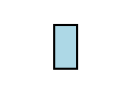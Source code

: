 digraph G { 
node [shape=plaintext]  
some_node [ 
label=< 
<table border="0" cellborder="1" cellspacing="0"> 
<tr><td bgcolor="lightblue"><font color="#0000ff"> </font></td></tr></table>> 
]; 
}